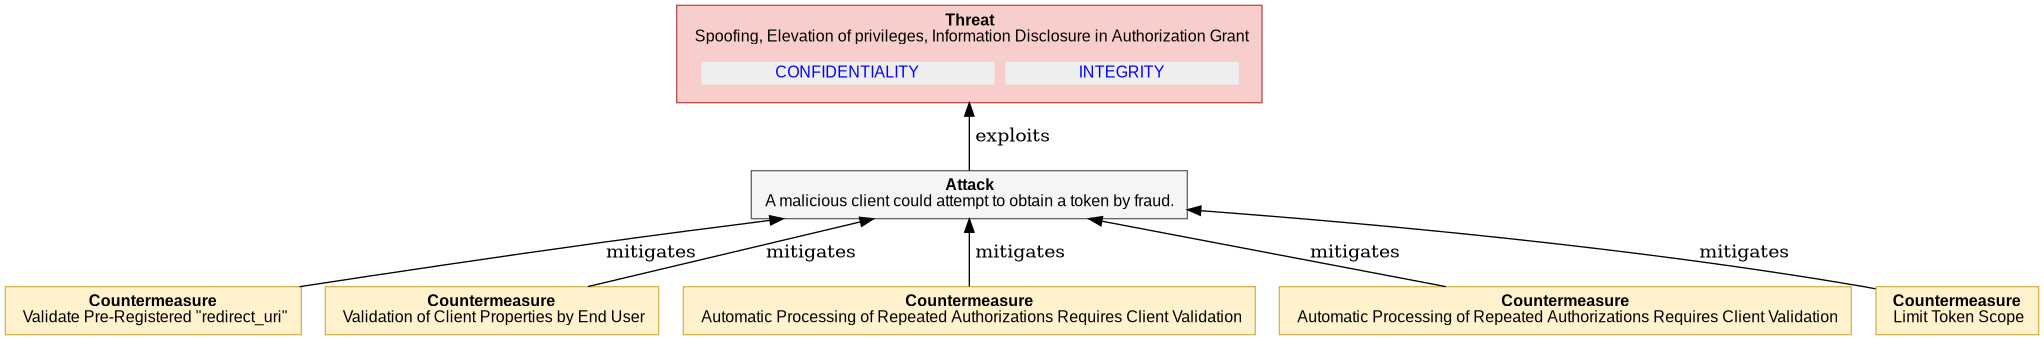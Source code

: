  

@startuml
digraph G {
rankdir="BT";
  node [shape=plaintext, fontname="Arial" fontsize="12"];
    "4_4_2_2_TOKEN_LEAK2_BROWSER_HISTORY" [ fillcolor="#F8CECC", style=filled, shape=polygon, color="#B85450"
    label= 
    <<table border="0" cellborder="0" cellspacing="0">
     <tr><td align="center"><b>Threat</b><br/> 

Spoofing, Elevation of privileges, Information Disclosure in Authorization Grant
</td></tr>
     <tr><td><table border="0" cellborder="0" cellspacing="8"><tr>
                ret += secObj.linkedImpactMDText()
     <td align="center" href="#OAuth2.CONFIDENTIALITY" bgcolor="#EEEEEE"><font color="blue">CONFIDENTIALITY</font></td>
                ret += secObj.linkedImpactMDText()
     <td align="center" href="#OAuth2.INTEGRITY" bgcolor="#EEEEEE"><font color="blue">INTEGRITY</font></td>
     </tr></table></td></tr>   
   </table>>
   ];
    
"4_4_2_2_TOKEN_LEAK2_BROWSER_HISTORY_attack" [ fillcolor="#f5f5f5", style=filled, shape=polygon, color="#666666", label =     
    <<table border="0" cellborder="0" cellspacing="0">
     <tr><td align="center"><b>Attack</b><br/>

A malicious client could attempt to obtain a token by fraud.
</td></tr>
   </table>>
    ]

"4_4_2_2_TOKEN_LEAK2_BROWSER_HISTORY_attack" -> "4_4_2_2_TOKEN_LEAK2_BROWSER_HISTORY"  [label = " exploits"]

    "4_4_2_2_TOKEN_LEAK2_BROWSER_HISTORY_countermeasure0" [ 
       fillcolor="#FFF2CC", style=filled, shape=polygon, color="#D6B656", label =     
    <<table border="0" cellborder="0" cellspacing="0">
     <tr><td align="left"><b>Countermeasure</b><br/> 

Validate Pre-Registered &quot;redirect_uri&quot;
</td></tr>
   </table>>
   ]

     "4_4_2_2_TOKEN_LEAK2_BROWSER_HISTORY_countermeasure0" -> "4_4_2_2_TOKEN_LEAK2_BROWSER_HISTORY_attack" [label = " mitigates"]

    "4_4_2_2_TOKEN_LEAK2_BROWSER_HISTORY_countermeasure1" [ 
       fillcolor="#FFF2CC", style=filled, shape=polygon, color="#D6B656", label =     
    <<table border="0" cellborder="0" cellspacing="0">
     <tr><td align="left"><b>Countermeasure</b><br/> 

Validation of Client Properties by End User
</td></tr>
   </table>>
   ]

     "4_4_2_2_TOKEN_LEAK2_BROWSER_HISTORY_countermeasure1" -> "4_4_2_2_TOKEN_LEAK2_BROWSER_HISTORY_attack" [label = " mitigates"]

    "4_4_2_2_TOKEN_LEAK2_BROWSER_HISTORY_countermeasure2" [ 
       fillcolor="#FFF2CC", style=filled, shape=polygon, color="#D6B656", label =     
    <<table border="0" cellborder="0" cellspacing="0">
     <tr><td align="left"><b>Countermeasure</b><br/> 

Automatic Processing of Repeated Authorizations Requires Client Validation
</td></tr>
   </table>>
   ]

     "4_4_2_2_TOKEN_LEAK2_BROWSER_HISTORY_countermeasure2" -> "4_4_2_2_TOKEN_LEAK2_BROWSER_HISTORY_attack" [label = " mitigates"]

    "4_4_2_2_TOKEN_LEAK2_BROWSER_HISTORY_countermeasure3" [ 
       fillcolor="#FFF2CC", style=filled, shape=polygon, color="#D6B656", label =     
    <<table border="0" cellborder="0" cellspacing="0">
     <tr><td align="left"><b>Countermeasure</b><br/> 

Automatic Processing of Repeated Authorizations Requires Client Validation
</td></tr>
   </table>>
   ]

     "4_4_2_2_TOKEN_LEAK2_BROWSER_HISTORY_countermeasure3" -> "4_4_2_2_TOKEN_LEAK2_BROWSER_HISTORY_attack" [label = " mitigates"]

    "4_4_2_2_TOKEN_LEAK2_BROWSER_HISTORY_countermeasure4" [ 
       fillcolor="#FFF2CC", style=filled, shape=polygon, color="#D6B656", label =     
    <<table border="0" cellborder="0" cellspacing="0">
     <tr><td align="left"><b>Countermeasure</b><br/> 

Limit Token Scope
</td></tr>
   </table>>
   ]

     "4_4_2_2_TOKEN_LEAK2_BROWSER_HISTORY_countermeasure4" -> "4_4_2_2_TOKEN_LEAK2_BROWSER_HISTORY_attack" [label = " mitigates"]

}
@enduml

